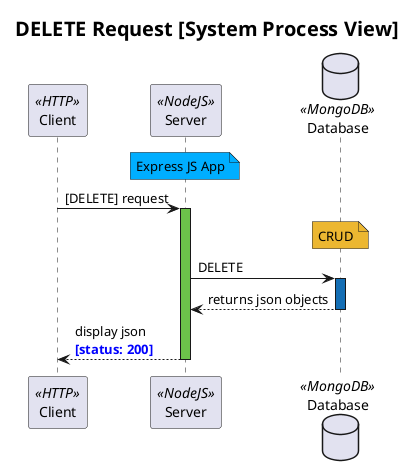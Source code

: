 @startuml

title: <size:20> DELETE Request [System Process View]</size>

' Lifelines
participant Client as cl <<HTTP>>
participant Server as node <<NodeJS>>
database Database as db <<MongoDB>>


' Sequence
note over of node #00aeff: Express JS App
cl -> node : [DELETE] request
activate node #6cc24a
    note over of db #ecb731: CRUD
    node -> db : DELETE
activate db #146eb4
    db --> node : returns json objects
deactivate db
    node --> cl : display json\n<font color=blue><b>[status: 200]
deactivate node
@enduml